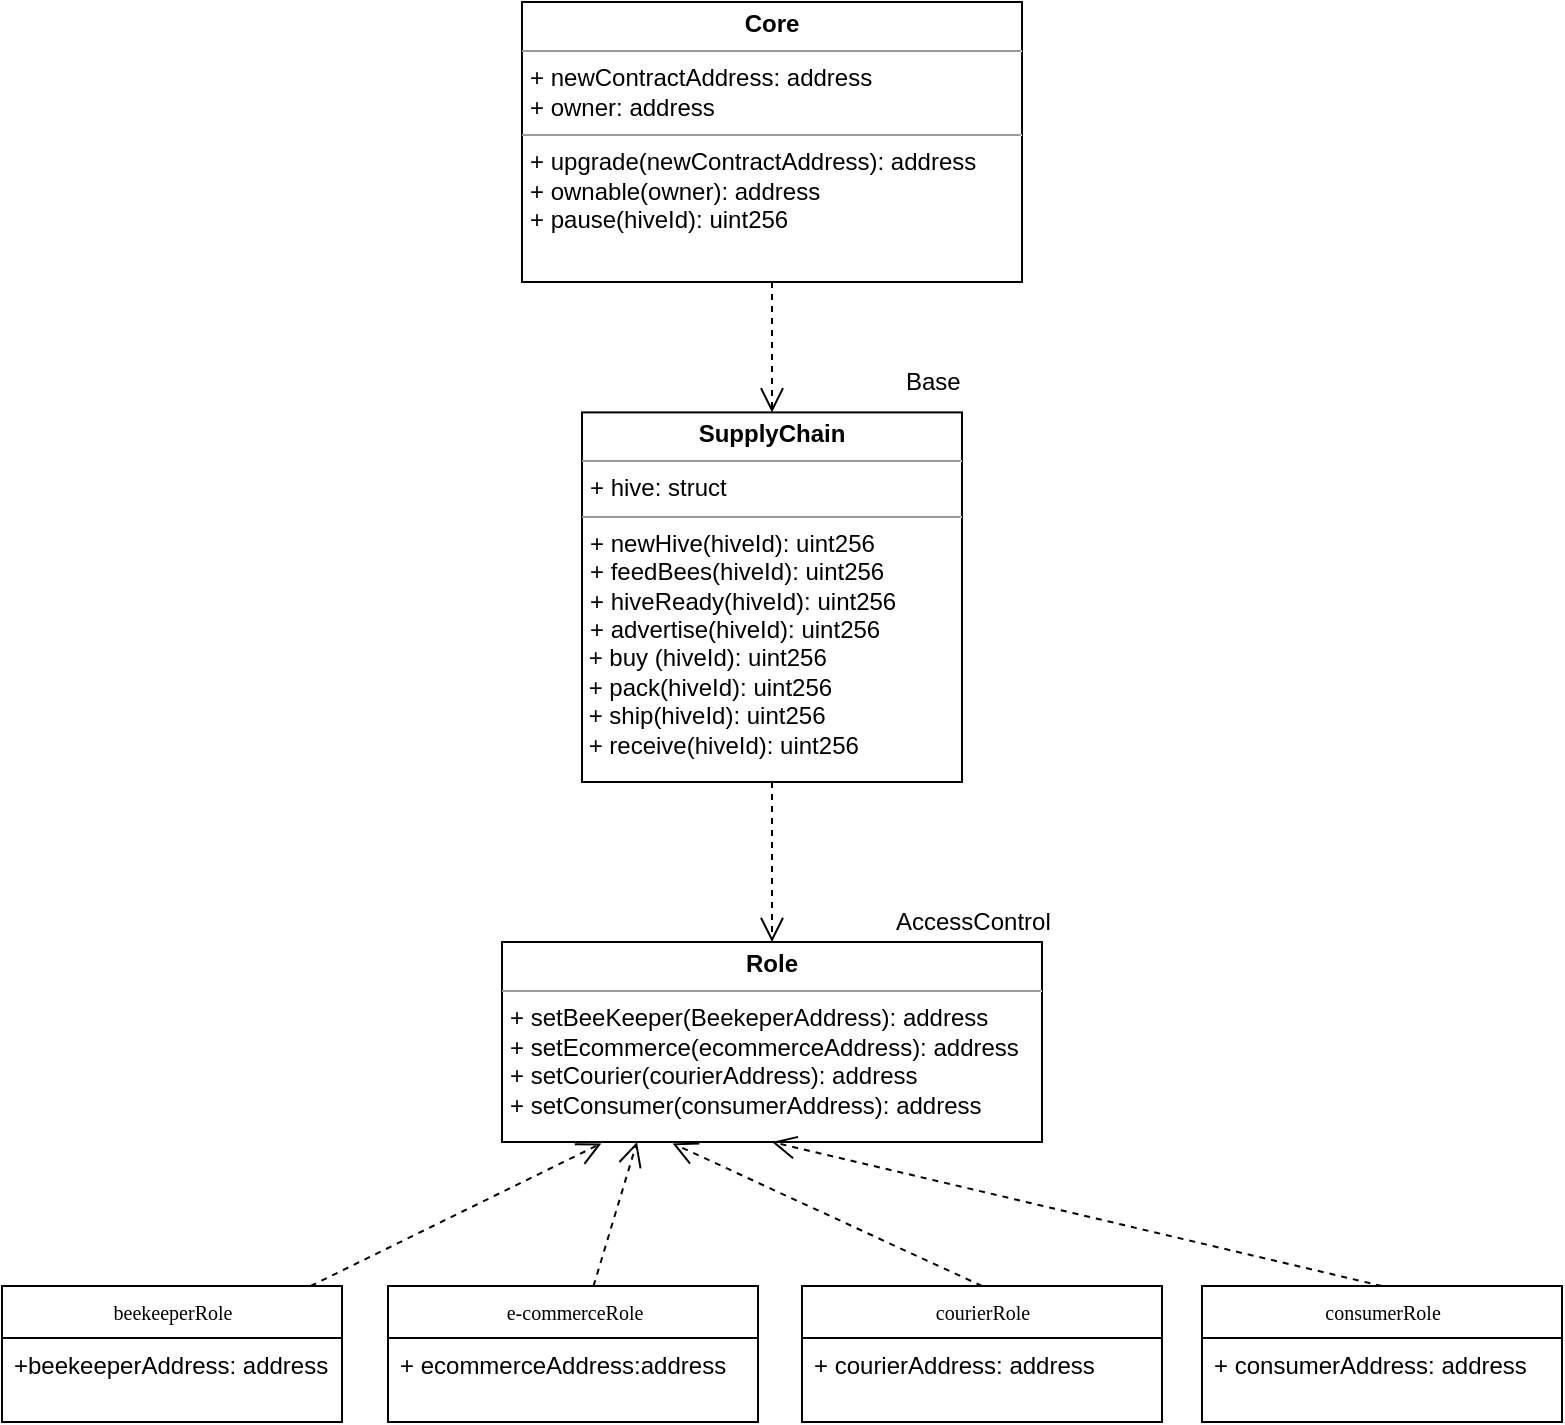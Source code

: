<mxfile version="10.8.9" type="device"><diagram name="Page-1" id="c4acf3e9-155e-7222-9cf6-157b1a14988f"><mxGraphModel dx="1158" dy="528" grid="1" gridSize="10" guides="1" tooltips="1" connect="1" arrows="1" fold="1" page="1" pageScale="1" pageWidth="850" pageHeight="1100" background="#ffffff" math="0" shadow="0"><root><mxCell id="0"/><mxCell id="1" parent="0"/><mxCell id="5d2195bd80daf111-41" style="rounded=0;html=1;dashed=1;labelBackgroundColor=none;startFill=0;endArrow=open;endFill=0;endSize=10;fontFamily=Verdana;fontSize=10;entryX=0.184;entryY=1.007;entryDx=0;entryDy=0;entryPerimeter=0;" parent="1" source="5d2195bd80daf111-5" target="5d2195bd80daf111-20" edge="1"><mxGeometry relative="1" as="geometry"/></mxCell><mxCell id="5d2195bd80daf111-40" style="rounded=0;html=1;dashed=1;labelBackgroundColor=none;startFill=0;endArrow=open;endFill=0;endSize=10;fontFamily=Verdana;fontSize=10;entryX=0.25;entryY=1;entryDx=0;entryDy=0;" parent="1" source="17acba5748e5396b-2" target="5d2195bd80daf111-20" edge="1"><mxGeometry relative="1" as="geometry"><mxPoint x="380" y="651" as="targetPoint"/></mxGeometry></mxCell><mxCell id="17acba5748e5396b-2" value="e-commerceRole" style="swimlane;html=1;fontStyle=0;childLayout=stackLayout;horizontal=1;startSize=26;fillColor=none;horizontalStack=0;resizeParent=1;resizeLast=0;collapsible=1;marginBottom=0;swimlaneFillColor=#ffffff;rounded=0;shadow=0;comic=0;labelBackgroundColor=none;strokeColor=#000000;strokeWidth=1;fontFamily=Verdana;fontSize=10;fontColor=#000000;align=center;" parent="1" vertex="1"><mxGeometry x="233" y="722" width="185" height="68" as="geometry"/></mxCell><mxCell id="17acba5748e5396b-3" value="+ ecommerceAddress:address" style="text;html=1;strokeColor=none;fillColor=none;align=left;verticalAlign=top;spacingLeft=4;spacingRight=4;whiteSpace=wrap;overflow=hidden;rotatable=0;points=[[0,0.5],[1,0.5]];portConstraint=eastwest;" parent="17acba5748e5396b-2" vertex="1"><mxGeometry y="26" width="185" height="26" as="geometry"/></mxCell><mxCell id="5d2195bd80daf111-5" value="beekeeperRole" style="swimlane;html=1;fontStyle=0;childLayout=stackLayout;horizontal=1;startSize=26;fillColor=none;horizontalStack=0;resizeParent=1;resizeLast=0;collapsible=1;marginBottom=0;swimlaneFillColor=#ffffff;rounded=0;shadow=0;comic=0;labelBackgroundColor=none;strokeColor=#000000;strokeWidth=1;fontFamily=Verdana;fontSize=10;fontColor=#000000;align=center;" parent="1" vertex="1"><mxGeometry x="40" y="722" width="170" height="68" as="geometry"/></mxCell><mxCell id="5d2195bd80daf111-6" value="+beekeeperAddress: address" style="text;html=1;strokeColor=none;fillColor=none;align=left;verticalAlign=top;spacingLeft=4;spacingRight=4;whiteSpace=wrap;overflow=hidden;rotatable=0;points=[[0,0.5],[1,0.5]];portConstraint=eastwest;" parent="5d2195bd80daf111-5" vertex="1"><mxGeometry y="26" width="170" height="26" as="geometry"/></mxCell><mxCell id="5d2195bd80daf111-21" style="rounded=0;html=1;labelBackgroundColor=none;startFill=0;endArrow=open;endFill=0;endSize=10;fontFamily=Verdana;fontSize=10;dashed=1;entryX=0.5;entryY=0;entryDx=0;entryDy=0;" parent="1" source="5d2195bd80daf111-18" target="5d2195bd80daf111-19" edge="1"><mxGeometry relative="1" as="geometry"><mxPoint x="310" y="340" as="targetPoint"/></mxGeometry></mxCell><mxCell id="5d2195bd80daf111-18" value="&lt;p style=&quot;margin: 0px ; margin-top: 4px ; text-align: center&quot;&gt;&lt;b&gt;Core&lt;/b&gt;&lt;/p&gt;&lt;hr size=&quot;1&quot;&gt;&lt;p style=&quot;margin: 0px ; margin-left: 4px&quot;&gt;+ newContractAddress: address&lt;br&gt;+ owner: address&lt;br&gt;&lt;/p&gt;&lt;hr size=&quot;1&quot;&gt;&lt;p style=&quot;margin: 0px ; margin-left: 4px&quot;&gt;+ upgrade(newContractAddress): address&lt;br&gt;+ ownable(owner): address&lt;/p&gt;&lt;p style=&quot;margin: 0px ; margin-left: 4px&quot;&gt;+ pause(hiveId): uint256&lt;br&gt;&lt;/p&gt;" style="verticalAlign=top;align=left;overflow=fill;fontSize=12;fontFamily=Helvetica;html=1;rounded=0;shadow=0;comic=0;labelBackgroundColor=none;strokeColor=#000000;strokeWidth=1;fillColor=#ffffff;" parent="1" vertex="1"><mxGeometry x="300" y="80" width="250" height="140" as="geometry"/></mxCell><mxCell id="5d2195bd80daf111-20" value="&lt;p style=&quot;margin: 0px ; margin-top: 4px ; text-align: center&quot;&gt;&lt;b&gt;Role&lt;/b&gt;&lt;/p&gt;&lt;hr size=&quot;1&quot;&gt;&lt;p style=&quot;margin: 0px ; margin-left: 4px&quot;&gt;+ setBeeKeeper(BeekeperAddress): address&lt;br&gt;+ setEcommerce(ecommerceAddress): address&lt;/p&gt;&lt;p style=&quot;margin: 0px ; margin-left: 4px&quot;&gt;+ setCourier(courierAddress): address&lt;/p&gt;&lt;p style=&quot;margin: 0px ; margin-left: 4px&quot;&gt;+ setConsumer(consumerAddress): address&lt;br&gt;&lt;/p&gt;" style="verticalAlign=top;align=left;overflow=fill;fontSize=12;fontFamily=Helvetica;html=1;rounded=0;shadow=0;comic=0;labelBackgroundColor=none;strokeColor=#000000;strokeWidth=1;fillColor=#ffffff;" parent="1" vertex="1"><mxGeometry x="290" y="550" width="270" height="100" as="geometry"/></mxCell><mxCell id="dJdgKIUOJmHwn0YLW_m3-11" style="rounded=0;html=1;labelBackgroundColor=none;startFill=0;endArrow=open;endFill=0;endSize=10;fontFamily=Verdana;fontSize=10;dashed=1;entryX=0.5;entryY=0;entryDx=0;entryDy=0;exitX=0.5;exitY=1;exitDx=0;exitDy=0;" edge="1" parent="1" source="5d2195bd80daf111-19" target="5d2195bd80daf111-20"><mxGeometry relative="1" as="geometry"><mxPoint x="540" y="400" as="sourcePoint"/><mxPoint x="611" y="427" as="targetPoint"/></mxGeometry></mxCell><mxCell id="dJdgKIUOJmHwn0YLW_m3-14" value="AccessControl" style="text;html=1;resizable=0;points=[];autosize=1;align=left;verticalAlign=top;spacingTop=-4;" vertex="1" parent="1"><mxGeometry x="485" y="530" width="90" height="20" as="geometry"/></mxCell><mxCell id="dJdgKIUOJmHwn0YLW_m3-15" value="courierRole" style="swimlane;html=1;fontStyle=0;childLayout=stackLayout;horizontal=1;startSize=26;fillColor=none;horizontalStack=0;resizeParent=1;resizeLast=0;collapsible=1;marginBottom=0;swimlaneFillColor=#ffffff;rounded=0;shadow=0;comic=0;labelBackgroundColor=none;strokeColor=#000000;strokeWidth=1;fontFamily=Verdana;fontSize=10;fontColor=#000000;align=center;" vertex="1" parent="1"><mxGeometry x="440" y="722" width="180" height="68" as="geometry"/></mxCell><mxCell id="dJdgKIUOJmHwn0YLW_m3-16" value="+ courierAddress: address" style="text;html=1;strokeColor=none;fillColor=none;align=left;verticalAlign=top;spacingLeft=4;spacingRight=4;whiteSpace=wrap;overflow=hidden;rotatable=0;points=[[0,0.5],[1,0.5]];portConstraint=eastwest;" vertex="1" parent="dJdgKIUOJmHwn0YLW_m3-15"><mxGeometry y="26" width="180" height="26" as="geometry"/></mxCell><mxCell id="dJdgKIUOJmHwn0YLW_m3-22" value="consumerRole" style="swimlane;html=1;fontStyle=0;childLayout=stackLayout;horizontal=1;startSize=26;fillColor=none;horizontalStack=0;resizeParent=1;resizeLast=0;collapsible=1;marginBottom=0;swimlaneFillColor=#ffffff;rounded=0;shadow=0;comic=0;labelBackgroundColor=none;strokeColor=#000000;strokeWidth=1;fontFamily=Verdana;fontSize=10;fontColor=#000000;align=center;" vertex="1" parent="1"><mxGeometry x="640" y="722" width="180" height="68" as="geometry"/></mxCell><mxCell id="dJdgKIUOJmHwn0YLW_m3-23" value="+ consumerAddress: address" style="text;html=1;strokeColor=none;fillColor=none;align=left;verticalAlign=top;spacingLeft=4;spacingRight=4;whiteSpace=wrap;overflow=hidden;rotatable=0;points=[[0,0.5],[1,0.5]];portConstraint=eastwest;" vertex="1" parent="dJdgKIUOJmHwn0YLW_m3-22"><mxGeometry y="26" width="180" height="26" as="geometry"/></mxCell><mxCell id="dJdgKIUOJmHwn0YLW_m3-29" style="rounded=0;html=1;dashed=1;labelBackgroundColor=none;startFill=0;endArrow=open;endFill=0;endSize=10;fontFamily=Verdana;fontSize=10;exitX=0.5;exitY=0;exitDx=0;exitDy=0;entryX=0.316;entryY=1.007;entryDx=0;entryDy=0;entryPerimeter=0;" edge="1" parent="1" source="dJdgKIUOJmHwn0YLW_m3-15" target="5d2195bd80daf111-20"><mxGeometry relative="1" as="geometry"><mxPoint x="240" y="662" as="sourcePoint"/><mxPoint x="360" y="580" as="targetPoint"/></mxGeometry></mxCell><mxCell id="dJdgKIUOJmHwn0YLW_m3-30" style="rounded=0;html=1;dashed=1;labelBackgroundColor=none;startFill=0;endArrow=open;endFill=0;endSize=10;fontFamily=Verdana;fontSize=10;exitX=0.5;exitY=0;exitDx=0;exitDy=0;entryX=0.5;entryY=1;entryDx=0;entryDy=0;" edge="1" parent="1" source="dJdgKIUOJmHwn0YLW_m3-22" target="5d2195bd80daf111-20"><mxGeometry relative="1" as="geometry"><mxPoint x="330" y="734" as="sourcePoint"/><mxPoint x="370" y="590" as="targetPoint"/></mxGeometry></mxCell><mxCell id="dJdgKIUOJmHwn0YLW_m3-34" value="" style="group" vertex="1" connectable="0" parent="1"><mxGeometry x="330" y="260" width="200" height="210" as="geometry"/></mxCell><mxCell id="5d2195bd80daf111-19" value="&lt;p style=&quot;margin: 0px ; margin-top: 4px ; text-align: center&quot;&gt;&lt;b&gt;SupplyChain&lt;/b&gt;&lt;/p&gt;&lt;hr size=&quot;1&quot;&gt;&lt;p style=&quot;margin: 0px ; margin-left: 4px&quot;&gt;+ hive: struct&lt;br&gt;&lt;/p&gt;&lt;hr size=&quot;1&quot;&gt;&lt;p style=&quot;margin: 0px ; margin-left: 4px&quot;&gt;+ newHive(hiveId): uint256&lt;br&gt;+ feedBees(hiveId): uint256&lt;/p&gt;&lt;p style=&quot;margin: 0px ; margin-left: 4px&quot;&gt;+ hiveReady(hiveId): uint256&lt;/p&gt;&lt;p style=&quot;margin: 0px ; margin-left: 4px&quot;&gt;+ advertise(hiveId): uint256&lt;br&gt;&lt;/p&gt;&lt;div&gt;&amp;nbsp;+ buy (hiveId): uint256&lt;/div&gt;&lt;div&gt;&amp;nbsp;+ pack(hiveId): uint256&lt;/div&gt;&lt;div&gt;&amp;nbsp;+ ship(hiveId): uint256&lt;/div&gt;&lt;div&gt;&amp;nbsp;+ receive(hiveId): uint256&lt;br&gt;&lt;/div&gt;" style="verticalAlign=top;align=left;overflow=fill;fontSize=12;fontFamily=Helvetica;html=1;rounded=0;shadow=0;comic=0;labelBackgroundColor=none;strokeColor=#000000;strokeWidth=1;fillColor=#ffffff;" parent="dJdgKIUOJmHwn0YLW_m3-34" vertex="1"><mxGeometry y="25.2" width="190" height="184.8" as="geometry"/></mxCell><mxCell id="dJdgKIUOJmHwn0YLW_m3-31" value="Base" style="text;html=1;resizable=0;points=[];autosize=1;align=left;verticalAlign=top;spacingTop=-4;" vertex="1" parent="dJdgKIUOJmHwn0YLW_m3-34"><mxGeometry x="160" width="40" height="20" as="geometry"/></mxCell></root></mxGraphModel></diagram></mxfile>